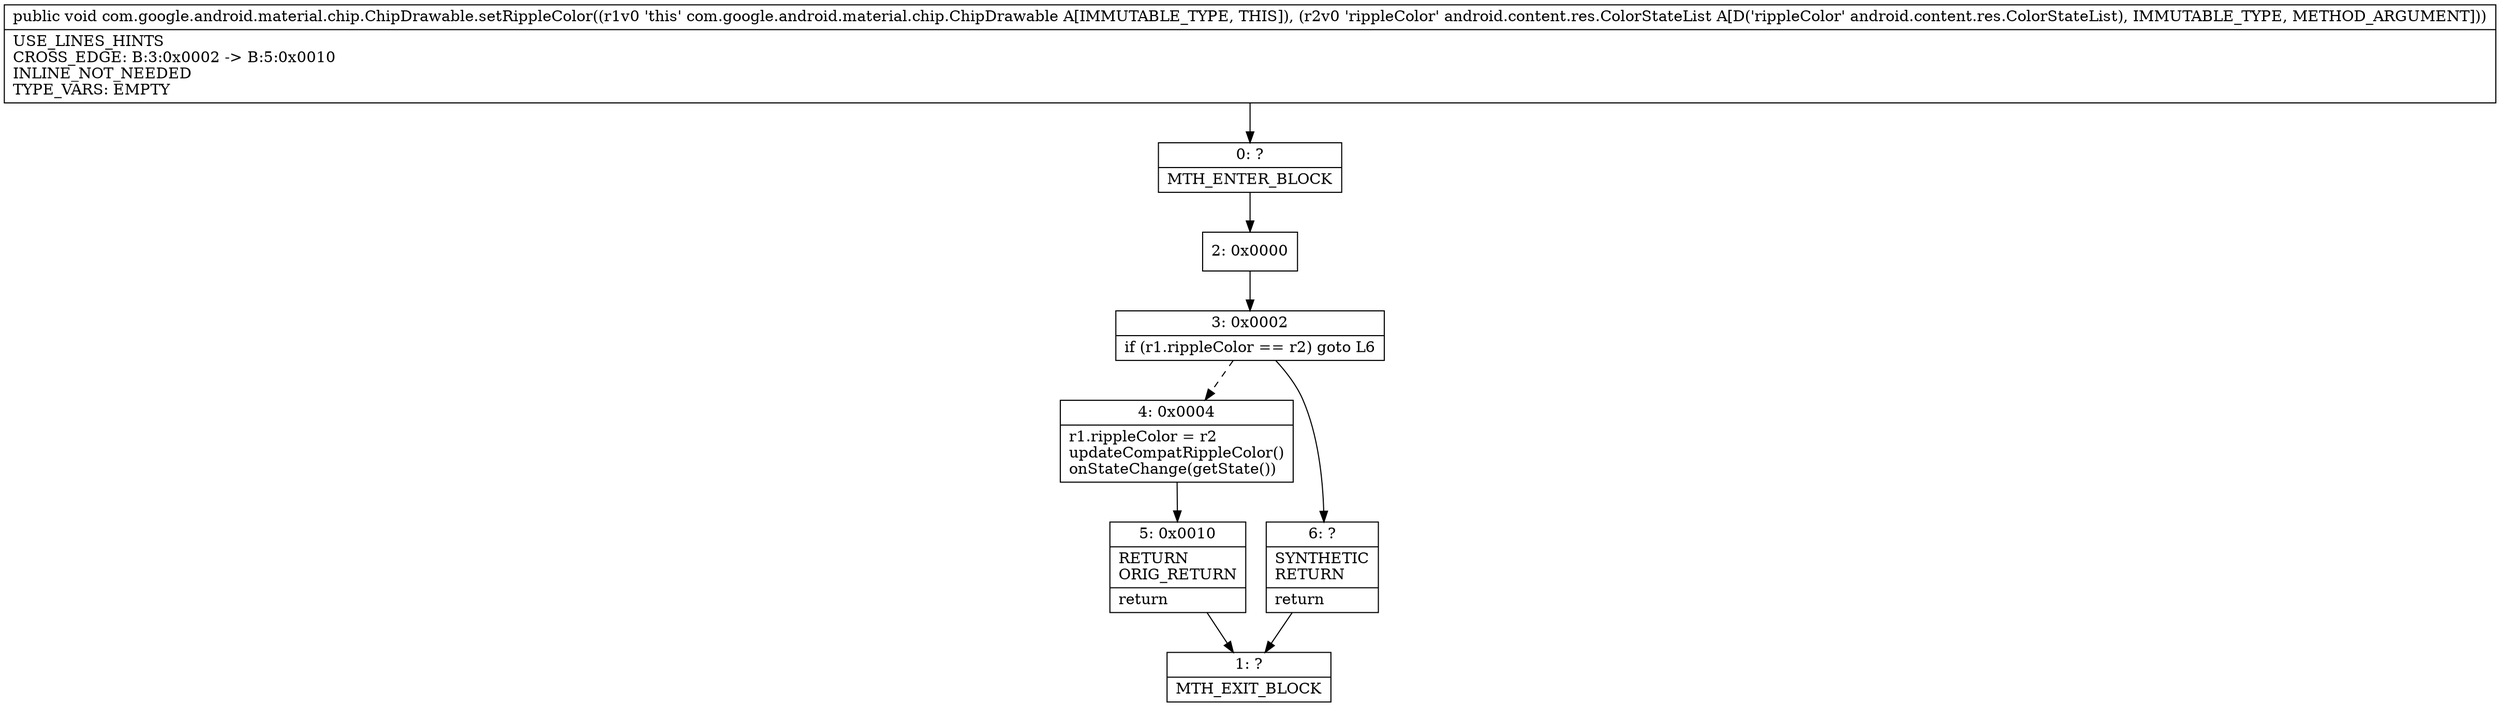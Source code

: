 digraph "CFG forcom.google.android.material.chip.ChipDrawable.setRippleColor(Landroid\/content\/res\/ColorStateList;)V" {
Node_0 [shape=record,label="{0\:\ ?|MTH_ENTER_BLOCK\l}"];
Node_2 [shape=record,label="{2\:\ 0x0000}"];
Node_3 [shape=record,label="{3\:\ 0x0002|if (r1.rippleColor == r2) goto L6\l}"];
Node_4 [shape=record,label="{4\:\ 0x0004|r1.rippleColor = r2\lupdateCompatRippleColor()\lonStateChange(getState())\l}"];
Node_5 [shape=record,label="{5\:\ 0x0010|RETURN\lORIG_RETURN\l|return\l}"];
Node_1 [shape=record,label="{1\:\ ?|MTH_EXIT_BLOCK\l}"];
Node_6 [shape=record,label="{6\:\ ?|SYNTHETIC\lRETURN\l|return\l}"];
MethodNode[shape=record,label="{public void com.google.android.material.chip.ChipDrawable.setRippleColor((r1v0 'this' com.google.android.material.chip.ChipDrawable A[IMMUTABLE_TYPE, THIS]), (r2v0 'rippleColor' android.content.res.ColorStateList A[D('rippleColor' android.content.res.ColorStateList), IMMUTABLE_TYPE, METHOD_ARGUMENT]))  | USE_LINES_HINTS\lCROSS_EDGE: B:3:0x0002 \-\> B:5:0x0010\lINLINE_NOT_NEEDED\lTYPE_VARS: EMPTY\l}"];
MethodNode -> Node_0;Node_0 -> Node_2;
Node_2 -> Node_3;
Node_3 -> Node_4[style=dashed];
Node_3 -> Node_6;
Node_4 -> Node_5;
Node_5 -> Node_1;
Node_6 -> Node_1;
}

